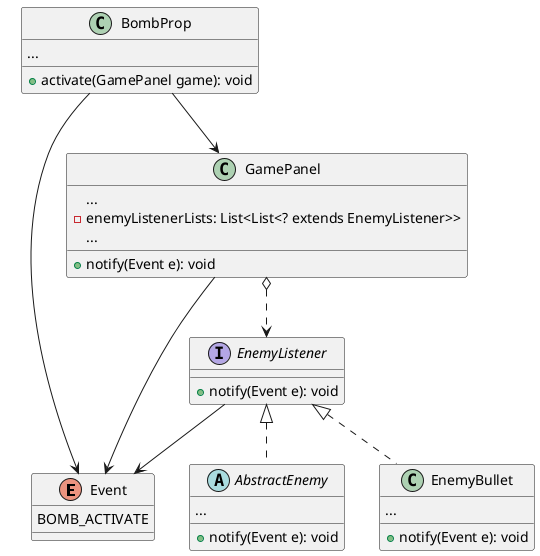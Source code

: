 @startuml

enum Event {
    BOMB_ACTIVATE
}

EnemyListener --> Event
GamePanel --> Event
BombProp --> Event

interface EnemyListener {
    + notify(Event e): void
}

abstract class AbstractEnemy implements EnemyListener {
    ...
    + notify(Event e): void
}

class EnemyBullet implements EnemyListener {
    ...
    + notify(Event e): void
}

class GamePanel {
    ...
    - enemyListenerLists: List<List<? extends EnemyListener>>
    ...
    + notify(Event e): void
}

GamePanel o..> EnemyListener

class BombProp {
    ...
    + activate(GamePanel game): void
}

BombProp --> GamePanel

@enduml